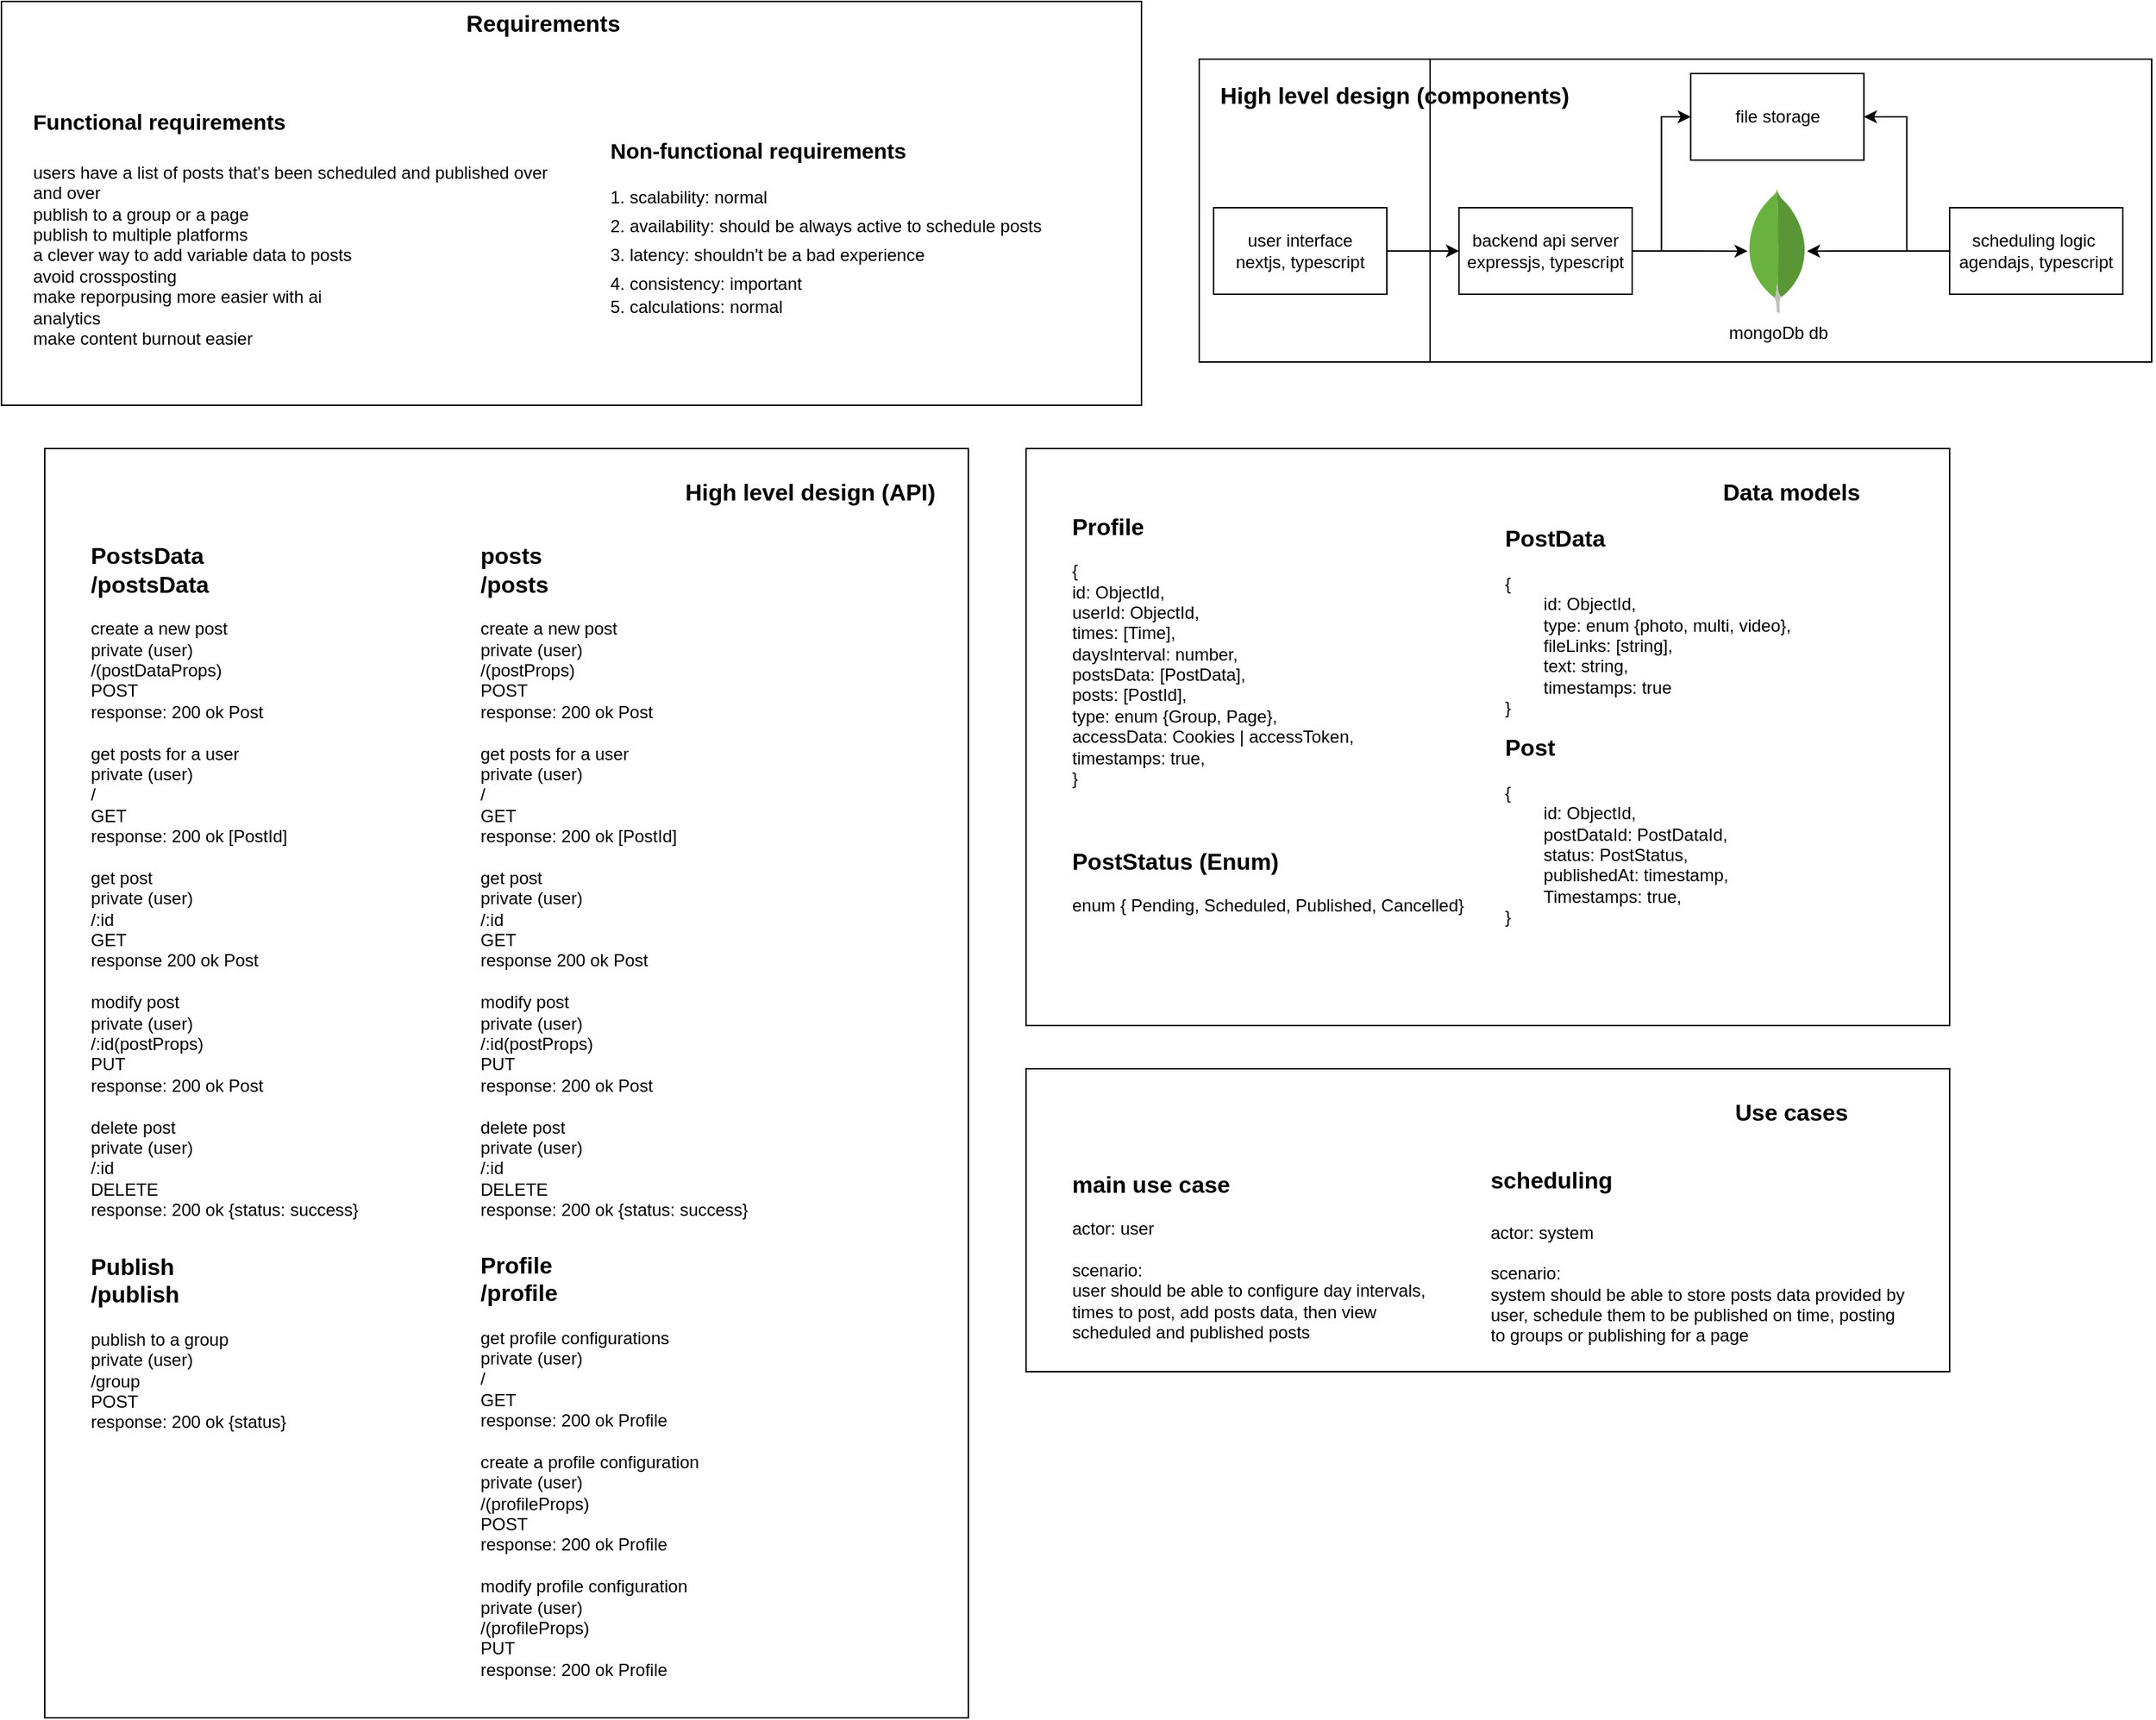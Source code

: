<mxfile version="26.0.13" pages="3">
  <diagram name="high-level" id="dyGFYiwu21GuJYuzSbeo">
    <mxGraphModel dx="1167" dy="580" grid="1" gridSize="10" guides="1" tooltips="1" connect="1" arrows="1" fold="1" page="1" pageScale="1" pageWidth="850" pageHeight="1100" math="0" shadow="0">
      <root>
        <mxCell id="0" />
        <mxCell id="1" parent="0" />
        <mxCell id="Nc96AKdkwotpxMe6lG0i-1" value="" style="group" parent="1" vertex="1" connectable="0">
          <mxGeometry x="850" y="80" width="662" height="210" as="geometry" />
        </mxCell>
        <mxCell id="Nc96AKdkwotpxMe6lG0i-2" value="" style="whiteSpace=wrap;html=1;fontSize=11;" parent="Nc96AKdkwotpxMe6lG0i-1" vertex="1">
          <mxGeometry width="660" height="210" as="geometry" />
        </mxCell>
        <mxCell id="6oFidEdbezT0QK7CSQeC-1" value="" style="whiteSpace=wrap;html=1;fontSize=10;" vertex="1" parent="Nc96AKdkwotpxMe6lG0i-1">
          <mxGeometry x="160" width="500" height="210" as="geometry" />
        </mxCell>
        <mxCell id="Nc96AKdkwotpxMe6lG0i-3" style="edgeStyle=orthogonalEdgeStyle;rounded=0;orthogonalLoop=1;jettySize=auto;html=1;exitX=1;exitY=0.5;exitDx=0;exitDy=0;entryX=0;entryY=0.5;entryDx=0;entryDy=0;" parent="Nc96AKdkwotpxMe6lG0i-1" source="Nc96AKdkwotpxMe6lG0i-4" target="Nc96AKdkwotpxMe6lG0i-6" edge="1">
          <mxGeometry relative="1" as="geometry" />
        </mxCell>
        <mxCell id="Nc96AKdkwotpxMe6lG0i-4" value="user interface&lt;div&gt;nextjs, typescript&lt;/div&gt;" style="rounded=0;whiteSpace=wrap;html=1;" parent="Nc96AKdkwotpxMe6lG0i-1" vertex="1">
          <mxGeometry x="10" y="103" width="120" height="60" as="geometry" />
        </mxCell>
        <mxCell id="Nc96AKdkwotpxMe6lG0i-5" style="edgeStyle=orthogonalEdgeStyle;rounded=0;orthogonalLoop=1;jettySize=auto;html=1;exitX=1;exitY=0.5;exitDx=0;exitDy=0;" parent="Nc96AKdkwotpxMe6lG0i-1" source="Nc96AKdkwotpxMe6lG0i-6" target="Nc96AKdkwotpxMe6lG0i-7" edge="1">
          <mxGeometry relative="1" as="geometry" />
        </mxCell>
        <mxCell id="Nc96AKdkwotpxMe6lG0i-47" style="edgeStyle=orthogonalEdgeStyle;rounded=0;orthogonalLoop=1;jettySize=auto;html=1;exitX=1;exitY=0.5;exitDx=0;exitDy=0;entryX=0;entryY=0.5;entryDx=0;entryDy=0;" parent="Nc96AKdkwotpxMe6lG0i-1" source="Nc96AKdkwotpxMe6lG0i-6" target="Nc96AKdkwotpxMe6lG0i-46" edge="1">
          <mxGeometry relative="1" as="geometry" />
        </mxCell>
        <mxCell id="Nc96AKdkwotpxMe6lG0i-6" value="backend api server&lt;div&gt;expressjs, typescript&lt;/div&gt;" style="rounded=0;whiteSpace=wrap;html=1;" parent="Nc96AKdkwotpxMe6lG0i-1" vertex="1">
          <mxGeometry x="180" y="103" width="120" height="60" as="geometry" />
        </mxCell>
        <mxCell id="Nc96AKdkwotpxMe6lG0i-7" value="mongoDb db" style="dashed=0;outlineConnect=0;html=1;align=center;labelPosition=center;verticalLabelPosition=bottom;verticalAlign=top;shape=mxgraph.weblogos.mongodb" parent="Nc96AKdkwotpxMe6lG0i-1" vertex="1">
          <mxGeometry x="380" y="90" width="41.2" height="86.2" as="geometry" />
        </mxCell>
        <mxCell id="Nc96AKdkwotpxMe6lG0i-8" value="&lt;font style=&quot;font-size: 16px;&quot;&gt;&lt;b&gt;High level design (components)&lt;/b&gt;&lt;/font&gt;" style="text;html=1;align=center;verticalAlign=middle;resizable=0;points=[];autosize=1;strokeColor=none;fillColor=none;" parent="Nc96AKdkwotpxMe6lG0i-1" vertex="1">
          <mxGeometry y="10" width="270" height="30" as="geometry" />
        </mxCell>
        <mxCell id="Nc96AKdkwotpxMe6lG0i-45" style="edgeStyle=orthogonalEdgeStyle;rounded=0;orthogonalLoop=1;jettySize=auto;html=1;" parent="Nc96AKdkwotpxMe6lG0i-1" source="Nc96AKdkwotpxMe6lG0i-44" target="Nc96AKdkwotpxMe6lG0i-7" edge="1">
          <mxGeometry relative="1" as="geometry" />
        </mxCell>
        <mxCell id="Nc96AKdkwotpxMe6lG0i-48" style="edgeStyle=orthogonalEdgeStyle;rounded=0;orthogonalLoop=1;jettySize=auto;html=1;exitX=0;exitY=0.5;exitDx=0;exitDy=0;entryX=1;entryY=0.5;entryDx=0;entryDy=0;" parent="Nc96AKdkwotpxMe6lG0i-1" source="Nc96AKdkwotpxMe6lG0i-44" target="Nc96AKdkwotpxMe6lG0i-46" edge="1">
          <mxGeometry relative="1" as="geometry" />
        </mxCell>
        <mxCell id="Nc96AKdkwotpxMe6lG0i-44" value="&lt;div data--h-bstatus=&quot;0OBSERVED&quot;&gt;scheduling logic&amp;nbsp;&lt;/div&gt;&lt;div data--h-bstatus=&quot;0OBSERVED&quot;&gt;agendajs, typescript&lt;/div&gt;" style="rounded=0;whiteSpace=wrap;html=1;" parent="Nc96AKdkwotpxMe6lG0i-1" vertex="1">
          <mxGeometry x="520" y="103" width="120" height="60" as="geometry" />
        </mxCell>
        <mxCell id="Nc96AKdkwotpxMe6lG0i-46" value="file storage" style="rounded=0;whiteSpace=wrap;html=1;" parent="Nc96AKdkwotpxMe6lG0i-1" vertex="1">
          <mxGeometry x="340.6" y="10" width="120" height="60" as="geometry" />
        </mxCell>
        <mxCell id="Nc96AKdkwotpxMe6lG0i-9" value="" style="group" parent="1" vertex="1" connectable="0">
          <mxGeometry x="50" y="350" width="640" height="878" as="geometry" />
        </mxCell>
        <mxCell id="Nc96AKdkwotpxMe6lG0i-10" value="" style="whiteSpace=wrap;html=1;fontSize=11;" parent="Nc96AKdkwotpxMe6lG0i-9" vertex="1">
          <mxGeometry width="640" height="880" as="geometry" />
        </mxCell>
        <mxCell id="Nc96AKdkwotpxMe6lG0i-11" value="&lt;div data--h-bstatus=&quot;0OBSERVED&quot;&gt;&lt;span data--h-bstatus=&quot;0OBSERVED&quot; style=&quot;font-size: 16px;&quot;&gt;&lt;b data--h-bstatus=&quot;0OBSERVED&quot;&gt;PostsData&lt;/b&gt;&lt;/span&gt;&lt;/div&gt;&lt;font data--h-bstatus=&quot;0OBSERVED&quot; style=&quot;font-size: 16px;&quot;&gt;&lt;b data--h-bstatus=&quot;0OBSERVED&quot;&gt;/postsData&lt;/b&gt;&lt;/font&gt;&lt;div data--h-bstatus=&quot;0OBSERVED&quot;&gt;&lt;br data--h-bstatus=&quot;0OBSERVED&quot;&gt;&lt;/div&gt;&lt;div data--h-bstatus=&quot;0OBSERVED&quot;&gt;create a new post&lt;/div&gt;&lt;div data--h-bstatus=&quot;0OBSERVED&quot;&gt;private (user)&lt;/div&gt;&lt;div data--h-bstatus=&quot;0OBSERVED&quot;&gt;/(postDataProps)&lt;/div&gt;&lt;div data--h-bstatus=&quot;0OBSERVED&quot;&gt;POST&lt;/div&gt;&lt;div data--h-bstatus=&quot;0OBSERVED&quot;&gt;response: 200 ok Post&lt;/div&gt;&lt;div data--h-bstatus=&quot;0OBSERVED&quot;&gt;&lt;br data--h-bstatus=&quot;0OBSERVED&quot;&gt;&lt;/div&gt;&lt;div data--h-bstatus=&quot;0OBSERVED&quot;&gt;&lt;span data--h-bstatus=&quot;0OBSERVED&quot; style=&quot;background-color: transparent; color: light-dark(rgb(0, 0, 0), rgb(255, 255, 255));&quot;&gt;get posts for a user&lt;/span&gt;&lt;/div&gt;&lt;div data--h-bstatus=&quot;0OBSERVED&quot;&gt;&lt;span data--h-bstatus=&quot;0OBSERVED&quot; style=&quot;background-color: transparent; color: light-dark(rgb(0, 0, 0), rgb(255, 255, 255));&quot;&gt;private (user)&lt;/span&gt;&lt;/div&gt;&lt;div data--h-bstatus=&quot;0OBSERVED&quot;&gt;/&lt;/div&gt;&lt;div data--h-bstatus=&quot;0OBSERVED&quot;&gt;GET&lt;/div&gt;&lt;div data--h-bstatus=&quot;0OBSERVED&quot;&gt;response: 200 ok [PostId]&lt;/div&gt;&lt;div data--h-bstatus=&quot;0OBSERVED&quot;&gt;&lt;br data--h-bstatus=&quot;0OBSERVED&quot;&gt;&lt;/div&gt;&lt;div data--h-bstatus=&quot;0OBSERVED&quot;&gt;get post&lt;/div&gt;&lt;div data--h-bstatus=&quot;0OBSERVED&quot;&gt;private (user)&lt;/div&gt;&lt;div data--h-bstatus=&quot;0OBSERVED&quot;&gt;/:id&lt;/div&gt;&lt;div data--h-bstatus=&quot;0OBSERVED&quot;&gt;GET&lt;/div&gt;&lt;div data--h-bstatus=&quot;0OBSERVED&quot;&gt;response 200 ok Post&lt;/div&gt;&lt;div data--h-bstatus=&quot;0OBSERVED&quot;&gt;&lt;br data--h-bstatus=&quot;0OBSERVED&quot;&gt;&lt;/div&gt;&lt;div data--h-bstatus=&quot;0OBSERVED&quot;&gt;modify post&lt;/div&gt;&lt;div data--h-bstatus=&quot;0OBSERVED&quot;&gt;private (user)&lt;/div&gt;&lt;div data--h-bstatus=&quot;0OBSERVED&quot;&gt;/:id(postProps)&lt;/div&gt;&lt;div data--h-bstatus=&quot;0OBSERVED&quot;&gt;PUT&lt;/div&gt;&lt;div data--h-bstatus=&quot;0OBSERVED&quot;&gt;response: 200 ok Post&lt;/div&gt;&lt;div data--h-bstatus=&quot;0OBSERVED&quot;&gt;&lt;br data--h-bstatus=&quot;0OBSERVED&quot;&gt;&lt;/div&gt;&lt;div data--h-bstatus=&quot;0OBSERVED&quot;&gt;delete post&lt;/div&gt;&lt;div data--h-bstatus=&quot;0OBSERVED&quot;&gt;private (user)&lt;/div&gt;&lt;div data--h-bstatus=&quot;0OBSERVED&quot;&gt;/:id&lt;/div&gt;&lt;div data--h-bstatus=&quot;0OBSERVED&quot;&gt;DELETE&lt;/div&gt;&lt;div data--h-bstatus=&quot;0OBSERVED&quot;&gt;response: 200 ok {status: success}&lt;/div&gt;" style="text;html=1;align=left;verticalAlign=middle;resizable=0;points=[];autosize=1;strokeColor=none;fillColor=none;" parent="Nc96AKdkwotpxMe6lG0i-9" vertex="1">
          <mxGeometry x="30" y="60" width="210" height="480" as="geometry" />
        </mxCell>
        <mxCell id="Nc96AKdkwotpxMe6lG0i-13" value="&lt;font style=&quot;font-size: 16px;&quot;&gt;&lt;b&gt;High level design (API)&lt;/b&gt;&lt;/font&gt;" style="text;html=1;align=center;verticalAlign=middle;resizable=0;points=[];autosize=1;strokeColor=none;fillColor=none;" parent="Nc96AKdkwotpxMe6lG0i-9" vertex="1">
          <mxGeometry x="430" y="15" width="200" height="30" as="geometry" />
        </mxCell>
        <mxCell id="Nc96AKdkwotpxMe6lG0i-49" value="&lt;div data--h-bstatus=&quot;0OBSERVED&quot;&gt;&lt;span data--h-bstatus=&quot;0OBSERVED&quot; style=&quot;font-size: 16px;&quot;&gt;&lt;b data--h-bstatus=&quot;0OBSERVED&quot;&gt;Profile&lt;/b&gt;&lt;/span&gt;&lt;/div&gt;&lt;div data--h-bstatus=&quot;0OBSERVED&quot;&gt;&lt;b style=&quot;font-size: 16px; background-color: transparent; color: light-dark(rgb(0, 0, 0), rgb(255, 255, 255));&quot; data--h-bstatus=&quot;0OBSERVED&quot;&gt;/profile&lt;/b&gt;&lt;/div&gt;&lt;div data--h-bstatus=&quot;0OBSERVED&quot;&gt;&lt;br data--h-bstatus=&quot;0OBSERVED&quot;&gt;&lt;/div&gt;&lt;div data--h-bstatus=&quot;0OBSERVED&quot;&gt;get profile configurations&lt;/div&gt;&lt;div data--h-bstatus=&quot;0OBSERVED&quot;&gt;&lt;span data--h-bstatus=&quot;0OBSERVED&quot; style=&quot;background-color: transparent; color: light-dark(rgb(0, 0, 0), rgb(255, 255, 255));&quot;&gt;private (user)&lt;/span&gt;&lt;/div&gt;&lt;div data--h-bstatus=&quot;0OBSERVED&quot;&gt;/&lt;/div&gt;&lt;div data--h-bstatus=&quot;0OBSERVED&quot;&gt;GET&lt;/div&gt;&lt;div data--h-bstatus=&quot;0OBSERVED&quot;&gt;response: 200 ok Profile&lt;/div&gt;&lt;div data--h-bstatus=&quot;0OBSERVED&quot;&gt;&lt;br data--h-bstatus=&quot;0OBSERVED&quot;&gt;&lt;/div&gt;&lt;div data--h-bstatus=&quot;0OBSERVED&quot;&gt;create a profile configuration&lt;/div&gt;&lt;div data--h-bstatus=&quot;0OBSERVED&quot;&gt;private (user)&lt;/div&gt;&lt;div data--h-bstatus=&quot;0OBSERVED&quot;&gt;/(profileProps)&lt;/div&gt;&lt;div data--h-bstatus=&quot;0OBSERVED&quot;&gt;POST&lt;/div&gt;&lt;div data--h-bstatus=&quot;0OBSERVED&quot;&gt;response: 200 ok Profile&lt;/div&gt;&lt;div data--h-bstatus=&quot;0OBSERVED&quot;&gt;&lt;br&gt;&lt;/div&gt;&lt;div data--h-bstatus=&quot;0OBSERVED&quot;&gt;&lt;div data--h-bstatus=&quot;0OBSERVED&quot;&gt;modify profile configuration&lt;/div&gt;&lt;div data--h-bstatus=&quot;0OBSERVED&quot;&gt;private (user)&lt;/div&gt;&lt;div data--h-bstatus=&quot;0OBSERVED&quot;&gt;/(profileProps)&lt;/div&gt;&lt;div data--h-bstatus=&quot;0OBSERVED&quot;&gt;PUT&lt;/div&gt;&lt;div data--h-bstatus=&quot;0OBSERVED&quot;&gt;response: 200 ok Profile&lt;/div&gt;&lt;/div&gt;" style="text;html=1;align=left;verticalAlign=middle;resizable=0;points=[];autosize=1;strokeColor=none;fillColor=none;" parent="Nc96AKdkwotpxMe6lG0i-9" vertex="1">
          <mxGeometry x="300" y="550" width="170" height="310" as="geometry" />
        </mxCell>
        <mxCell id="Nc96AKdkwotpxMe6lG0i-50" value="&lt;div data--h-bstatus=&quot;0OBSERVED&quot;&gt;&lt;b style=&quot;font-size: 16px; background-color: transparent; color: light-dark(rgb(0, 0, 0), rgb(255, 255, 255));&quot; data--h-bstatus=&quot;0OBSERVED&quot;&gt;Publish&lt;/b&gt;&lt;/div&gt;&lt;div data--h-bstatus=&quot;0OBSERVED&quot;&gt;&lt;b style=&quot;font-size: 16px; background-color: transparent; color: light-dark(rgb(0, 0, 0), rgb(255, 255, 255));&quot; data--h-bstatus=&quot;0OBSERVED&quot;&gt;/publish&lt;/b&gt;&lt;/div&gt;&lt;div data--h-bstatus=&quot;0OBSERVED&quot;&gt;&lt;br data--h-bstatus=&quot;0OBSERVED&quot;&gt;&lt;/div&gt;&lt;div data--h-bstatus=&quot;0OBSERVED&quot;&gt;&lt;span data--h-bstatus=&quot;0OBSERVED&quot; style=&quot;background-color: transparent; color: light-dark(rgb(0, 0, 0), rgb(255, 255, 255));&quot;&gt;publish to a group&lt;/span&gt;&lt;/div&gt;&lt;div data--h-bstatus=&quot;0OBSERVED&quot;&gt;&lt;span data--h-bstatus=&quot;0OBSERVED&quot; style=&quot;background-color: transparent; color: light-dark(rgb(0, 0, 0), rgb(255, 255, 255));&quot;&gt;private (user)&lt;/span&gt;&lt;/div&gt;&lt;div data--h-bstatus=&quot;0OBSERVED&quot;&gt;/group&lt;/div&gt;&lt;div data--h-bstatus=&quot;0OBSERVED&quot;&gt;POST&lt;/div&gt;&lt;div data--h-bstatus=&quot;0OBSERVED&quot;&gt;response: 200 ok {status}&lt;/div&gt;" style="text;html=1;align=left;verticalAlign=middle;resizable=0;points=[];autosize=1;strokeColor=none;fillColor=none;" parent="Nc96AKdkwotpxMe6lG0i-9" vertex="1">
          <mxGeometry x="30" y="550" width="160" height="140" as="geometry" />
        </mxCell>
        <mxCell id="Nc96AKdkwotpxMe6lG0i-53" value="&lt;div data--h-bstatus=&quot;0OBSERVED&quot;&gt;&lt;span data--h-bstatus=&quot;0OBSERVED&quot; style=&quot;font-size: 16px;&quot;&gt;&lt;b data--h-bstatus=&quot;0OBSERVED&quot;&gt;posts&lt;/b&gt;&lt;/span&gt;&lt;/div&gt;&lt;font data--h-bstatus=&quot;0OBSERVED&quot; style=&quot;font-size: 16px;&quot;&gt;&lt;b data--h-bstatus=&quot;0OBSERVED&quot;&gt;/posts&lt;/b&gt;&lt;/font&gt;&lt;div data--h-bstatus=&quot;0OBSERVED&quot;&gt;&lt;br data--h-bstatus=&quot;0OBSERVED&quot;&gt;&lt;/div&gt;&lt;div data--h-bstatus=&quot;0OBSERVED&quot;&gt;create a new post&lt;/div&gt;&lt;div data--h-bstatus=&quot;0OBSERVED&quot;&gt;private (user)&lt;/div&gt;&lt;div data--h-bstatus=&quot;0OBSERVED&quot;&gt;/(postProps)&lt;/div&gt;&lt;div data--h-bstatus=&quot;0OBSERVED&quot;&gt;POST&lt;/div&gt;&lt;div data--h-bstatus=&quot;0OBSERVED&quot;&gt;response: 200 ok Post&lt;/div&gt;&lt;div data--h-bstatus=&quot;0OBSERVED&quot;&gt;&lt;br data--h-bstatus=&quot;0OBSERVED&quot;&gt;&lt;/div&gt;&lt;div data--h-bstatus=&quot;0OBSERVED&quot;&gt;&lt;span data--h-bstatus=&quot;0OBSERVED&quot; style=&quot;background-color: transparent; color: light-dark(rgb(0, 0, 0), rgb(255, 255, 255));&quot;&gt;get posts for a user&lt;/span&gt;&lt;/div&gt;&lt;div data--h-bstatus=&quot;0OBSERVED&quot;&gt;&lt;span data--h-bstatus=&quot;0OBSERVED&quot; style=&quot;background-color: transparent; color: light-dark(rgb(0, 0, 0), rgb(255, 255, 255));&quot;&gt;private (user)&lt;/span&gt;&lt;/div&gt;&lt;div data--h-bstatus=&quot;0OBSERVED&quot;&gt;/&lt;/div&gt;&lt;div data--h-bstatus=&quot;0OBSERVED&quot;&gt;GET&lt;/div&gt;&lt;div data--h-bstatus=&quot;0OBSERVED&quot;&gt;response: 200 ok [PostId]&lt;/div&gt;&lt;div data--h-bstatus=&quot;0OBSERVED&quot;&gt;&lt;br data--h-bstatus=&quot;0OBSERVED&quot;&gt;&lt;/div&gt;&lt;div data--h-bstatus=&quot;0OBSERVED&quot;&gt;get post&lt;/div&gt;&lt;div data--h-bstatus=&quot;0OBSERVED&quot;&gt;private (user)&lt;/div&gt;&lt;div data--h-bstatus=&quot;0OBSERVED&quot;&gt;/:id&lt;/div&gt;&lt;div data--h-bstatus=&quot;0OBSERVED&quot;&gt;GET&lt;/div&gt;&lt;div data--h-bstatus=&quot;0OBSERVED&quot;&gt;response 200 ok Post&lt;/div&gt;&lt;div data--h-bstatus=&quot;0OBSERVED&quot;&gt;&lt;br data--h-bstatus=&quot;0OBSERVED&quot;&gt;&lt;/div&gt;&lt;div data--h-bstatus=&quot;0OBSERVED&quot;&gt;modify post&lt;/div&gt;&lt;div data--h-bstatus=&quot;0OBSERVED&quot;&gt;private (user)&lt;/div&gt;&lt;div data--h-bstatus=&quot;0OBSERVED&quot;&gt;/:id(postProps)&lt;/div&gt;&lt;div data--h-bstatus=&quot;0OBSERVED&quot;&gt;PUT&lt;/div&gt;&lt;div data--h-bstatus=&quot;0OBSERVED&quot;&gt;response: 200 ok Post&lt;/div&gt;&lt;div data--h-bstatus=&quot;0OBSERVED&quot;&gt;&lt;br data--h-bstatus=&quot;0OBSERVED&quot;&gt;&lt;/div&gt;&lt;div data--h-bstatus=&quot;0OBSERVED&quot;&gt;delete post&lt;/div&gt;&lt;div data--h-bstatus=&quot;0OBSERVED&quot;&gt;private (user)&lt;/div&gt;&lt;div data--h-bstatus=&quot;0OBSERVED&quot;&gt;/:id&lt;/div&gt;&lt;div data--h-bstatus=&quot;0OBSERVED&quot;&gt;DELETE&lt;/div&gt;&lt;div data--h-bstatus=&quot;0OBSERVED&quot;&gt;response: 200 ok {status: success}&lt;/div&gt;" style="text;html=1;align=left;verticalAlign=middle;resizable=0;points=[];autosize=1;strokeColor=none;fillColor=none;" parent="Nc96AKdkwotpxMe6lG0i-9" vertex="1">
          <mxGeometry x="300" y="60" width="210" height="480" as="geometry" />
        </mxCell>
        <mxCell id="Nc96AKdkwotpxMe6lG0i-18" value="" style="group" parent="1" vertex="1" connectable="0">
          <mxGeometry x="20" y="40" width="790" height="290" as="geometry" />
        </mxCell>
        <mxCell id="Nc96AKdkwotpxMe6lG0i-19" value="" style="whiteSpace=wrap;html=1;fontSize=11;" parent="Nc96AKdkwotpxMe6lG0i-18" vertex="1">
          <mxGeometry width="790" height="280" as="geometry" />
        </mxCell>
        <mxCell id="Nc96AKdkwotpxMe6lG0i-20" value="&lt;h1 data--h-bstatus=&quot;0OBSERVED&quot; style=&quot;margin-top: 0px;&quot;&gt;&lt;span data--h-bstatus=&quot;0OBSERVED&quot; style=&quot;background-color: transparent; color: light-dark(rgb(0, 0, 0), rgb(255, 255, 255));&quot;&gt;&lt;font data--h-bstatus=&quot;0OBSERVED&quot; style=&quot;font-size: 15px;&quot;&gt;Functional requirements&lt;/font&gt;&lt;/span&gt;&lt;/h1&gt;&lt;div data--h-bstatus=&quot;0OBSERVED&quot;&gt;&lt;span data--h-bstatus=&quot;0OBSERVED&quot; style=&quot;font-size: 12px; font-weight: 400; background-color: transparent; color: light-dark(rgb(0, 0, 0), rgb(255, 255, 255)); line-height: 100%;&quot;&gt;users have a list of posts that&#39;s been scheduled and published over and over&lt;/span&gt;&lt;/div&gt;&lt;div data--h-bstatus=&quot;0OBSERVED&quot;&gt;&lt;span data--h-bstatus=&quot;0OBSERVED&quot; style=&quot;font-size: 12px; font-weight: 400; background-color: transparent; color: light-dark(rgb(0, 0, 0), rgb(255, 255, 255)); line-height: 100%;&quot;&gt;publish to a group or a page&lt;/span&gt;&lt;/div&gt;&lt;div data--h-bstatus=&quot;0OBSERVED&quot;&gt;&lt;span data--h-bstatus=&quot;0OBSERVED&quot; style=&quot;background-color: transparent; color: light-dark(rgb(0, 0, 0), rgb(255, 255, 255));&quot;&gt;publish to multiple platforms&lt;/span&gt;&lt;/div&gt;&lt;div data--h-bstatus=&quot;0OBSERVED&quot;&gt;a clever way to add variable data to posts&lt;/div&gt;&lt;div data--h-bstatus=&quot;0OBSERVED&quot;&gt;avoid crossposting&lt;/div&gt;&lt;div data--h-bstatus=&quot;0OBSERVED&quot;&gt;make reporpusing more easier with ai&lt;/div&gt;&lt;div data--h-bstatus=&quot;0OBSERVED&quot;&gt;analytics&lt;/div&gt;&lt;div data--h-bstatus=&quot;0OBSERVED&quot;&gt;make content burnout easier&lt;/div&gt;" style="text;html=1;whiteSpace=wrap;overflow=hidden;rounded=0;" parent="Nc96AKdkwotpxMe6lG0i-18" vertex="1">
          <mxGeometry x="20" y="60" width="370" height="190" as="geometry" />
        </mxCell>
        <mxCell id="Nc96AKdkwotpxMe6lG0i-21" value="&lt;h1 data--h-bstatus=&quot;0OBSERVED&quot; style=&quot;margin-top: 0px;&quot;&gt;&lt;span data--h-bstatus=&quot;0OBSERVED&quot; style=&quot;background-color: transparent; color: light-dark(rgb(0, 0, 0), rgb(255, 255, 255));&quot;&gt;&lt;font data--h-bstatus=&quot;0OBSERVED&quot; style=&quot;font-size: 15px;&quot;&gt;Non-functional requirements&lt;/font&gt;&lt;/span&gt;&lt;/h1&gt;&lt;h1 data--h-bstatus=&quot;0OBSERVED&quot; style=&quot;margin-top: 0px; line-height: 0%;&quot;&gt;&lt;span data--h-bstatus=&quot;0OBSERVED&quot; style=&quot;font-size: 12px; font-weight: 400;&quot;&gt;1. scalability: normal&lt;/span&gt;&lt;/h1&gt;&lt;h1 data--h-bstatus=&quot;0OBSERVED&quot; style=&quot;margin-top: 0px; line-height: 0%;&quot;&gt;&lt;span data--h-bstatus=&quot;0OBSERVED&quot; style=&quot;background-color: transparent; color: light-dark(rgb(0, 0, 0), rgb(255, 255, 255)); font-size: 12px; font-weight: 400;&quot;&gt;2. availability: should be always active to schedule posts&lt;/span&gt;&lt;/h1&gt;&lt;h1 data--h-bstatus=&quot;0OBSERVED&quot; style=&quot;margin-top: 0px; line-height: 0%;&quot;&gt;&lt;span data--h-bstatus=&quot;0OBSERVED&quot; style=&quot;background-color: transparent; color: light-dark(rgb(0, 0, 0), rgb(255, 255, 255)); font-size: 12px; font-weight: 400;&quot;&gt;3. latency: shouldn&#39;t be a bad experience&lt;/span&gt;&lt;/h1&gt;&lt;h1 data--h-bstatus=&quot;0OBSERVED&quot; style=&quot;margin-top: 0px; line-height: 0%;&quot;&gt;&lt;span data--h-bstatus=&quot;0OBSERVED&quot; style=&quot;background-color: transparent; color: light-dark(rgb(0, 0, 0), rgb(255, 255, 255)); font-size: 12px; font-weight: normal;&quot;&gt;4. consistency: important&lt;/span&gt;&lt;/h1&gt;&lt;div data--h-bstatus=&quot;0OBSERVED&quot; style=&quot;line-height: 0%;&quot;&gt;&lt;span data--h-bstatus=&quot;0OBSERVED&quot; style=&quot;background-color: transparent; color: light-dark(rgb(0, 0, 0), rgb(255, 255, 255));&quot;&gt;5. calculations: normal&lt;/span&gt;&lt;/div&gt;" style="text;html=1;whiteSpace=wrap;overflow=hidden;rounded=0;" parent="Nc96AKdkwotpxMe6lG0i-18" vertex="1">
          <mxGeometry x="420" y="80" width="350" height="150" as="geometry" />
        </mxCell>
        <mxCell id="Nc96AKdkwotpxMe6lG0i-22" value="&lt;font style=&quot;font-size: 16px;&quot;&gt;&lt;b&gt;Requirements&lt;/b&gt;&lt;/font&gt;" style="text;html=1;align=center;verticalAlign=middle;resizable=0;points=[];autosize=1;strokeColor=none;fillColor=none;" parent="Nc96AKdkwotpxMe6lG0i-18" vertex="1">
          <mxGeometry x="310" width="130" height="30" as="geometry" />
        </mxCell>
        <mxCell id="Nc96AKdkwotpxMe6lG0i-36" value="" style="group" parent="1" vertex="1" connectable="0">
          <mxGeometry x="730" y="780" width="640" height="214" as="geometry" />
        </mxCell>
        <mxCell id="Nc96AKdkwotpxMe6lG0i-37" value="" style="whiteSpace=wrap;html=1;fontSize=11;" parent="Nc96AKdkwotpxMe6lG0i-36" vertex="1">
          <mxGeometry width="640" height="210" as="geometry" />
        </mxCell>
        <mxCell id="Nc96AKdkwotpxMe6lG0i-38" value="&lt;div data--h-bstatus=&quot;0OBSERVED&quot;&gt;&lt;b data--h-bstatus=&quot;0OBSERVED&quot; style=&quot;font-size: 16px; background-color: transparent; color: light-dark(rgb(0, 0, 0), rgb(255, 255, 255));&quot;&gt;main use case&lt;/b&gt;&lt;/div&gt;&lt;div data--h-bstatus=&quot;0OBSERVED&quot;&gt;&lt;br data--h-bstatus=&quot;0OBSERVED&quot;&gt;&lt;/div&gt;&lt;div data--h-bstatus=&quot;0OBSERVED&quot;&gt;actor: user&lt;/div&gt;&lt;div data--h-bstatus=&quot;0OBSERVED&quot;&gt;&lt;br data--h-bstatus=&quot;0OBSERVED&quot;&gt;&lt;/div&gt;&lt;div data--h-bstatus=&quot;0OBSERVED&quot;&gt;scenario:&lt;/div&gt;&lt;div data--h-bstatus=&quot;0OBSERVED&quot;&gt;user should be able to configure day intervals,&lt;/div&gt;&lt;div data--h-bstatus=&quot;0OBSERVED&quot;&gt;times&amp;nbsp;&lt;span data--h-bstatus=&quot;0OBSERVED&quot; style=&quot;background-color: transparent; color: light-dark(rgb(0, 0, 0), rgb(255, 255, 255));&quot;&gt;to post, add posts data, then view&amp;nbsp;&lt;/span&gt;&lt;/div&gt;&lt;div data--h-bstatus=&quot;0OBSERVED&quot;&gt;&lt;span data--h-bstatus=&quot;0OBSERVED&quot; style=&quot;background-color: transparent; color: light-dark(rgb(0, 0, 0), rgb(255, 255, 255));&quot;&gt;scheduled and&amp;nbsp;&lt;/span&gt;&lt;span data--h-bstatus=&quot;0OBSERVED&quot; style=&quot;background-color: transparent; color: light-dark(rgb(0, 0, 0), rgb(255, 255, 255));&quot;&gt;published posts&lt;/span&gt;&lt;/div&gt;" style="text;html=1;align=left;verticalAlign=middle;resizable=0;points=[];autosize=1;strokeColor=none;fillColor=none;" parent="Nc96AKdkwotpxMe6lG0i-36" vertex="1">
          <mxGeometry x="30" y="65" width="270" height="130" as="geometry" />
        </mxCell>
        <mxCell id="Nc96AKdkwotpxMe6lG0i-39" value="&lt;font style=&quot;font-size: 16px;&quot;&gt;&lt;b&gt;Use cases&lt;/b&gt;&lt;/font&gt;" style="text;html=1;align=center;verticalAlign=middle;resizable=0;points=[];autosize=1;strokeColor=none;fillColor=none;" parent="Nc96AKdkwotpxMe6lG0i-36" vertex="1">
          <mxGeometry x="480" y="15" width="100" height="30" as="geometry" />
        </mxCell>
        <mxCell id="H-i4VCKOyVgDC0gI0cPH-2" value="&lt;div data--h-bstatus=&quot;0OBSERVED&quot;&gt;&lt;span data--h-bstatus=&quot;0OBSERVED&quot; style=&quot;font-size: 16px;&quot;&gt;&lt;b data--h-bstatus=&quot;0OBSERVED&quot;&gt;scheduling&lt;/b&gt;&lt;/span&gt;&lt;/div&gt;&lt;div data--h-bstatus=&quot;0OBSERVED&quot;&gt;&lt;span data--h-bstatus=&quot;0OBSERVED&quot; style=&quot;font-size: 16px;&quot;&gt;&lt;b data--h-bstatus=&quot;0OBSERVED&quot;&gt;&lt;br data--h-bstatus=&quot;0OBSERVED&quot;&gt;&lt;/b&gt;&lt;/span&gt;&lt;/div&gt;&lt;div data--h-bstatus=&quot;0OBSERVED&quot;&gt;actor: system&lt;/div&gt;&lt;div data--h-bstatus=&quot;0OBSERVED&quot;&gt;&lt;br data--h-bstatus=&quot;0OBSERVED&quot;&gt;&lt;/div&gt;&lt;div data--h-bstatus=&quot;0OBSERVED&quot;&gt;scenario:&lt;/div&gt;&lt;div data--h-bstatus=&quot;0OBSERVED&quot;&gt;system should be able to store posts data provided by&lt;/div&gt;&lt;div data--h-bstatus=&quot;0OBSERVED&quot;&gt;user, schedule them to be published on time, posting&lt;/div&gt;&lt;div data--h-bstatus=&quot;0OBSERVED&quot;&gt;to groups or publishing for a page&lt;/div&gt;" style="text;html=1;align=left;verticalAlign=middle;resizable=0;points=[];autosize=1;strokeColor=none;fillColor=none;" parent="Nc96AKdkwotpxMe6lG0i-36" vertex="1">
          <mxGeometry x="320" y="60" width="310" height="140" as="geometry" />
        </mxCell>
        <mxCell id="H-i4VCKOyVgDC0gI0cPH-1" value="" style="group" parent="1" vertex="1" connectable="0">
          <mxGeometry x="730" y="350" width="640" height="400" as="geometry" />
        </mxCell>
        <mxCell id="Nc96AKdkwotpxMe6lG0i-23" value="" style="whiteSpace=wrap;html=1;fontSize=11;" parent="H-i4VCKOyVgDC0gI0cPH-1" vertex="1">
          <mxGeometry width="640" height="400" as="geometry" />
        </mxCell>
        <mxCell id="Nc96AKdkwotpxMe6lG0i-24" value="&lt;div data--h-bstatus=&quot;0OBSERVED&quot;&gt;&lt;b data--h-bstatus=&quot;0OBSERVED&quot; style=&quot;font-size: 16px; background-color: transparent; color: light-dark(rgb(0, 0, 0), rgb(255, 255, 255));&quot;&gt;Profile&lt;/b&gt;&lt;/div&gt;&lt;div data--h-bstatus=&quot;0OBSERVED&quot;&gt;&lt;br data--h-bstatus=&quot;0OBSERVED&quot;&gt;&lt;/div&gt;&lt;div data--h-bstatus=&quot;0OBSERVED&quot;&gt;{&lt;/div&gt;&lt;div data--h-bstatus=&quot;0OBSERVED&quot;&gt;id: ObjectId,&lt;/div&gt;&lt;div data--h-bstatus=&quot;0OBSERVED&quot;&gt;userId: ObjectId,&lt;/div&gt;&lt;div data--h-bstatus=&quot;0OBSERVED&quot;&gt;times: [Time],&lt;/div&gt;&lt;div data--h-bstatus=&quot;0OBSERVED&quot;&gt;daysInterval: number,&lt;/div&gt;&lt;div data--h-bstatus=&quot;0OBSERVED&quot;&gt;postsData: [PostData],&lt;/div&gt;&lt;div data--h-bstatus=&quot;0OBSERVED&quot;&gt;posts: [PostId],&lt;/div&gt;&lt;div data--h-bstatus=&quot;0OBSERVED&quot;&gt;type: enum {Group, Page},&lt;/div&gt;&lt;div data--h-bstatus=&quot;0OBSERVED&quot;&gt;accessData: Cookies | accessToken,&lt;/div&gt;&lt;div data--h-bstatus=&quot;0OBSERVED&quot;&gt;timestamps: true,&lt;/div&gt;&lt;div data--h-bstatus=&quot;0OBSERVED&quot;&gt;&lt;span data--h-bstatus=&quot;0OBSERVED&quot; style=&quot;background-color: transparent; color: light-dark(rgb(0, 0, 0), rgb(255, 255, 255));&quot;&gt;}&lt;/span&gt;&lt;/div&gt;" style="text;html=1;align=left;verticalAlign=middle;resizable=0;points=[];autosize=1;strokeColor=none;fillColor=none;" parent="H-i4VCKOyVgDC0gI0cPH-1" vertex="1">
          <mxGeometry x="30" y="35" width="220" height="210" as="geometry" />
        </mxCell>
        <mxCell id="Nc96AKdkwotpxMe6lG0i-25" value="&lt;div data--h-bstatus=&quot;0OBSERVED&quot;&gt;&lt;b data--h-bstatus=&quot;0OBSERVED&quot; style=&quot;font-size: 16px; background-color: transparent; color: light-dark(rgb(0, 0, 0), rgb(255, 255, 255));&quot;&gt;PostData&lt;/b&gt;&lt;/div&gt;&lt;div data--h-bstatus=&quot;0OBSERVED&quot;&gt;&lt;br data--h-bstatus=&quot;0OBSERVED&quot;&gt;&lt;/div&gt;&lt;div data--h-bstatus=&quot;0OBSERVED&quot;&gt;{&lt;/div&gt;&lt;div data--h-bstatus=&quot;0OBSERVED&quot;&gt;&lt;span data--h-bstatus=&quot;0OBSERVED&quot; style=&quot;white-space: pre;&quot;&gt;&#x9;&lt;/span&gt;id: ObjectId,&lt;/div&gt;&lt;div data--h-bstatus=&quot;0OBSERVED&quot;&gt;&lt;span data--h-bstatus=&quot;0OBSERVED&quot; style=&quot;white-space: pre;&quot;&gt;&lt;span data--h-bstatus=&quot;0OBSERVED&quot; style=&quot;white-space: pre;&quot;&gt;&#x9;&lt;/span&gt;type: enum {photo, multi, video},&lt;/span&gt;&lt;/div&gt;&lt;div data--h-bstatus=&quot;0OBSERVED&quot;&gt;&lt;span data--h-bstatus=&quot;0OBSERVED&quot; style=&quot;white-space: pre;&quot;&gt;&lt;span data--h-bstatus=&quot;0OBSERVED&quot; style=&quot;white-space: pre;&quot;&gt;&#x9;&lt;/span&gt;fileLinks: [string],&lt;/span&gt;&lt;/div&gt;&lt;div data--h-bstatus=&quot;0OBSERVED&quot;&gt;&lt;span data--h-bstatus=&quot;0OBSERVED&quot; style=&quot;white-space: pre;&quot;&gt;&lt;span data--h-bstatus=&quot;0OBSERVED&quot; style=&quot;white-space: pre;&quot;&gt;&#x9;&lt;/span&gt;text: string,&lt;/span&gt;&lt;/div&gt;&lt;div data--h-bstatus=&quot;0OBSERVED&quot;&gt;&lt;span style=&quot;background-color: transparent; color: light-dark(rgb(0, 0, 0), rgb(255, 255, 255)); white-space-collapse: preserve;&quot; data--h-bstatus=&quot;0OBSERVED&quot;&gt;&lt;span data--h-bstatus=&quot;0OBSERVED&quot; style=&quot;white-space: pre;&quot;&gt;&#x9;&lt;/span&gt;timestamps: true&lt;/span&gt;&lt;/div&gt;&lt;div data--h-bstatus=&quot;0OBSERVED&quot;&gt;}&lt;/div&gt;" style="text;html=1;align=left;verticalAlign=middle;resizable=0;points=[];autosize=1;strokeColor=none;fillColor=none;" parent="H-i4VCKOyVgDC0gI0cPH-1" vertex="1">
          <mxGeometry x="330" y="45" width="220" height="150" as="geometry" />
        </mxCell>
        <mxCell id="Nc96AKdkwotpxMe6lG0i-27" value="&lt;font style=&quot;font-size: 16px;&quot;&gt;&lt;b&gt;Data models&lt;/b&gt;&lt;/font&gt;" style="text;html=1;align=center;verticalAlign=middle;resizable=0;points=[];autosize=1;strokeColor=none;fillColor=none;" parent="H-i4VCKOyVgDC0gI0cPH-1" vertex="1">
          <mxGeometry x="470" y="15" width="120" height="30" as="geometry" />
        </mxCell>
        <mxCell id="Nc96AKdkwotpxMe6lG0i-51" value="&lt;div data--h-bstatus=&quot;0OBSERVED&quot;&gt;&lt;span data--h-bstatus=&quot;0OBSERVED&quot; style=&quot;font-size: 16px;&quot;&gt;&lt;b data--h-bstatus=&quot;0OBSERVED&quot;&gt;Post&lt;/b&gt;&lt;/span&gt;&lt;/div&gt;&lt;div data--h-bstatus=&quot;0OBSERVED&quot;&gt;&lt;br data--h-bstatus=&quot;0OBSERVED&quot;&gt;&lt;/div&gt;&lt;div data--h-bstatus=&quot;0OBSERVED&quot;&gt;{&lt;/div&gt;&lt;div data--h-bstatus=&quot;0OBSERVED&quot;&gt;&lt;span data--h-bstatus=&quot;0OBSERVED&quot; style=&quot;white-space: pre;&quot;&gt;&#x9;&lt;/span&gt;id: ObjectId,&lt;/div&gt;&lt;div data--h-bstatus=&quot;0OBSERVED&quot;&gt;&lt;span data--h-bstatus=&quot;0OBSERVED&quot; style=&quot;white-space: pre;&quot;&gt;&#x9;&lt;/span&gt;postDataId: PostDataId,&lt;br data--h-bstatus=&quot;0OBSERVED&quot;&gt;&lt;/div&gt;&lt;div data--h-bstatus=&quot;0OBSERVED&quot;&gt;&lt;span data--h-bstatus=&quot;0OBSERVED&quot; style=&quot;white-space: pre;&quot;&gt;&#x9;&lt;/span&gt;status: PostStatus,&lt;/div&gt;&lt;div data--h-bstatus=&quot;0OBSERVED&quot;&gt;&lt;span data--h-bstatus=&quot;0OBSERVED&quot; style=&quot;white-space: pre;&quot;&gt;&#x9;&lt;/span&gt;publishedAt: timestamp,&lt;br data--h-bstatus=&quot;0OBSERVED&quot;&gt;&lt;/div&gt;&lt;div data--h-bstatus=&quot;0OBSERVED&quot;&gt;&lt;span style=&quot;background-color: transparent; color: light-dark(rgb(0, 0, 0), rgb(255, 255, 255)); white-space-collapse: preserve;&quot; data--h-bstatus=&quot;0OBSERVED&quot;&gt;&lt;span data--h-bstatus=&quot;0OBSERVED&quot; style=&quot;white-space: pre;&quot;&gt;&#x9;&lt;/span&gt;Timestamps: true,&lt;/span&gt;&lt;span style=&quot;background-color: transparent; color: light-dark(rgb(0, 0, 0), rgb(255, 255, 255)); white-space-collapse: preserve;&quot; data--h-bstatus=&quot;0OBSERVED&quot;&gt;&#x9;&lt;/span&gt;&lt;span style=&quot;background-color: transparent; color: light-dark(rgb(0, 0, 0), rgb(255, 255, 255)); white-space-collapse: preserve;&quot; data--h-bstatus=&quot;0OBSERVED&quot;&gt;&#x9;&lt;/span&gt;&lt;/div&gt;&lt;div data--h-bstatus=&quot;0OBSERVED&quot;&gt;}&lt;/div&gt;" style="text;html=1;align=left;verticalAlign=middle;resizable=0;points=[];autosize=1;strokeColor=none;fillColor=none;" parent="H-i4VCKOyVgDC0gI0cPH-1" vertex="1">
          <mxGeometry x="330" y="190" width="180" height="150" as="geometry" />
        </mxCell>
        <mxCell id="Nc96AKdkwotpxMe6lG0i-52" value="&lt;div data--h-bstatus=&quot;0OBSERVED&quot;&gt;&lt;span data--h-bstatus=&quot;0OBSERVED&quot; style=&quot;font-size: 16px;&quot;&gt;&lt;b data--h-bstatus=&quot;0OBSERVED&quot;&gt;PostStatus (Enum)&lt;/b&gt;&lt;/span&gt;&lt;/div&gt;&lt;div data--h-bstatus=&quot;0OBSERVED&quot;&gt;&lt;span data--h-bstatus=&quot;0OBSERVED&quot; style=&quot;background-color: transparent; color: light-dark(rgb(0, 0, 0), rgb(255, 255, 255));&quot;&gt;&lt;br data--h-bstatus=&quot;0OBSERVED&quot;&gt;&lt;/span&gt;&lt;/div&gt;&lt;div data--h-bstatus=&quot;0OBSERVED&quot;&gt;&lt;span data--h-bstatus=&quot;0OBSERVED&quot; style=&quot;background-color: transparent; color: light-dark(rgb(0, 0, 0), rgb(255, 255, 255));&quot;&gt;enum { Pending, Scheduled, Published,&amp;nbsp;&lt;/span&gt;&lt;span style=&quot;background-color: transparent; color: light-dark(rgb(0, 0, 0), rgb(255, 255, 255));&quot; data--h-bstatus=&quot;0OBSERVED&quot;&gt;Cancelled}&lt;/span&gt;&lt;/div&gt;" style="text;html=1;align=left;verticalAlign=middle;resizable=0;points=[];autosize=1;strokeColor=none;fillColor=none;" parent="H-i4VCKOyVgDC0gI0cPH-1" vertex="1">
          <mxGeometry x="30" y="270" width="300" height="60" as="geometry" />
        </mxCell>
      </root>
    </mxGraphModel>
  </diagram>
  <diagram id="oDd5ANrdaxMVgBuEbNdm" name="main">
    <mxGraphModel dx="200" dy="522" grid="1" gridSize="10" guides="1" tooltips="1" connect="1" arrows="1" fold="1" page="1" pageScale="1" pageWidth="850" pageHeight="1100" math="0" shadow="0">
      <root>
        <mxCell id="0" />
        <mxCell id="1" parent="0" />
        <mxCell id="1PGbmvX5maBW0LA0Hvin-1" value="" style="group" parent="1" vertex="1" connectable="0">
          <mxGeometry x="870" y="780" width="320" height="168" as="geometry" />
        </mxCell>
        <mxCell id="1PGbmvX5maBW0LA0Hvin-2" value="" style="whiteSpace=wrap;html=1;fontSize=11;" parent="1PGbmvX5maBW0LA0Hvin-1" vertex="1">
          <mxGeometry width="320" height="170" as="geometry" />
        </mxCell>
        <mxCell id="1PGbmvX5maBW0LA0Hvin-3" value="&lt;div data--h-bstatus=&quot;0OBSERVED&quot;&gt;&lt;b data--h-bstatus=&quot;0OBSERVED&quot; style=&quot;font-size: 16px; background-color: transparent; color: light-dark(rgb(0, 0, 0), rgb(255, 255, 255));&quot;&gt;main use case&lt;/b&gt;&lt;/div&gt;&lt;div data--h-bstatus=&quot;0OBSERVED&quot;&gt;&lt;br data--h-bstatus=&quot;0OBSERVED&quot;&gt;&lt;/div&gt;&lt;div data--h-bstatus=&quot;0OBSERVED&quot;&gt;actor: user&lt;/div&gt;&lt;div data--h-bstatus=&quot;0OBSERVED&quot;&gt;&lt;br data--h-bstatus=&quot;0OBSERVED&quot;&gt;&lt;/div&gt;&lt;div data--h-bstatus=&quot;0OBSERVED&quot;&gt;scenario:&lt;/div&gt;&lt;div data--h-bstatus=&quot;0OBSERVED&quot;&gt;user should be able to configure day intervals,&lt;/div&gt;&lt;div data--h-bstatus=&quot;0OBSERVED&quot;&gt;times&amp;nbsp;&lt;span data--h-bstatus=&quot;0OBSERVED&quot; style=&quot;background-color: transparent; color: light-dark(rgb(0, 0, 0), rgb(255, 255, 255));&quot;&gt;to post, add posts data, then view&amp;nbsp;&lt;/span&gt;&lt;/div&gt;&lt;div data--h-bstatus=&quot;0OBSERVED&quot;&gt;&lt;span data--h-bstatus=&quot;0OBSERVED&quot; style=&quot;background-color: transparent; color: light-dark(rgb(0, 0, 0), rgb(255, 255, 255));&quot;&gt;scheduled and&amp;nbsp;&lt;/span&gt;&lt;span data--h-bstatus=&quot;0OBSERVED&quot; style=&quot;background-color: transparent; color: light-dark(rgb(0, 0, 0), rgb(255, 255, 255));&quot;&gt;published posts&lt;/span&gt;&lt;/div&gt;" style="text;html=1;align=left;verticalAlign=middle;resizable=0;points=[];autosize=1;strokeColor=none;fillColor=none;" parent="1PGbmvX5maBW0LA0Hvin-1" vertex="1">
          <mxGeometry x="30" y="20" width="270" height="130" as="geometry" />
        </mxCell>
        <mxCell id="1PGbmvX5maBW0LA0Hvin-6" value="" style="shape=umlLifeline;perimeter=lifelinePerimeter;whiteSpace=wrap;html=1;container=1;dropTarget=0;collapsible=0;recursiveResize=0;outlineConnect=0;portConstraint=eastwest;newEdgeStyle={&quot;curved&quot;:0,&quot;rounded&quot;:0};participant=umlActor;size=60;" parent="1" vertex="1">
          <mxGeometry x="1020.01" y="1110" width="29.99" height="860" as="geometry" />
        </mxCell>
        <mxCell id="1PGbmvX5maBW0LA0Hvin-7" value="" style="html=1;points=[[0,0,0,0,5],[0,1,0,0,-5],[1,0,0,0,5],[1,1,0,0,-5]];perimeter=orthogonalPerimeter;outlineConnect=0;targetShapes=umlLifeline;portConstraint=eastwest;newEdgeStyle={&quot;curved&quot;:0,&quot;rounded&quot;:0};" parent="1PGbmvX5maBW0LA0Hvin-6" vertex="1">
          <mxGeometry x="10" y="72" width="10" height="788" as="geometry" />
        </mxCell>
        <mxCell id="1PGbmvX5maBW0LA0Hvin-8" value="user" style="text;html=1;align=center;verticalAlign=middle;resizable=0;points=[];autosize=1;strokeColor=none;fillColor=none;" parent="1" vertex="1">
          <mxGeometry x="1010" y="1080" width="50" height="30" as="geometry" />
        </mxCell>
        <mxCell id="1PGbmvX5maBW0LA0Hvin-9" value="dashboard ui" style="shape=umlLifeline;perimeter=lifelinePerimeter;whiteSpace=wrap;html=1;container=1;dropTarget=0;collapsible=0;recursiveResize=0;outlineConnect=0;portConstraint=eastwest;newEdgeStyle={&quot;curved&quot;:0,&quot;rounded&quot;:0};size=42;" parent="1" vertex="1">
          <mxGeometry x="1160" y="1110" width="100" height="850" as="geometry" />
        </mxCell>
        <mxCell id="1PGbmvX5maBW0LA0Hvin-10" value="" style="html=1;points=[[0,0,0,0,5],[0,1,0,0,-5],[1,0,0,0,5],[1,1,0,0,-5]];perimeter=orthogonalPerimeter;outlineConnect=0;targetShapes=umlLifeline;portConstraint=eastwest;newEdgeStyle={&quot;curved&quot;:0,&quot;rounded&quot;:0};" parent="1PGbmvX5maBW0LA0Hvin-9" vertex="1">
          <mxGeometry x="45" y="80" width="10" height="770" as="geometry" />
        </mxCell>
        <mxCell id="1PGbmvX5maBW0LA0Hvin-11" value="create a new post" style="html=1;verticalAlign=bottom;endArrow=block;curved=0;rounded=0;" parent="1" edge="1">
          <mxGeometry width="80" relative="1" as="geometry">
            <mxPoint x="1040" y="1590" as="sourcePoint" />
            <mxPoint x="1205" y="1590" as="targetPoint" />
          </mxGeometry>
        </mxCell>
        <mxCell id="1PGbmvX5maBW0LA0Hvin-12" value="check if user&amp;nbsp;&lt;div data--h-bstatus=&quot;0OBSERVED&quot;&gt;configured his profile&lt;/div&gt;" style="html=1;align=left;spacingLeft=2;endArrow=block;rounded=0;edgeStyle=orthogonalEdgeStyle;curved=0;rounded=0;" parent="1" edge="1">
          <mxGeometry relative="1" as="geometry">
            <mxPoint x="1216" y="1300" as="sourcePoint" />
            <Array as="points">
              <mxPoint x="1246" y="1330" />
            </Array>
            <mxPoint x="1221" y="1330" as="targetPoint" />
          </mxGeometry>
        </mxCell>
        <mxCell id="1PGbmvX5maBW0LA0Hvin-13" value="200 OK Profile 400 {status: failure}" style="html=1;verticalAlign=bottom;endArrow=open;dashed=1;endSize=8;curved=0;rounded=0;" parent="1" edge="1">
          <mxGeometry relative="1" as="geometry">
            <mxPoint x="1413" y="1268" as="sourcePoint" />
            <mxPoint x="1215" y="1268" as="targetPoint" />
          </mxGeometry>
        </mxCell>
        <mxCell id="1PGbmvX5maBW0LA0Hvin-14" value="show dialoge to enter&lt;div&gt;text and media&lt;/div&gt;" style="html=1;verticalAlign=bottom;endArrow=block;curved=0;rounded=0;" parent="1" edge="1">
          <mxGeometry width="80" relative="1" as="geometry">
            <mxPoint x="1205" y="1640" as="sourcePoint" />
            <mxPoint x="1040" y="1640" as="targetPoint" />
          </mxGeometry>
        </mxCell>
        <mxCell id="sfX6Y6t2FsTCowHZCcLG-1" value="API &amp;amp; DB" style="shape=umlLifeline;perimeter=lifelinePerimeter;whiteSpace=wrap;html=1;container=1;dropTarget=0;collapsible=0;recursiveResize=0;outlineConnect=0;portConstraint=eastwest;newEdgeStyle={&quot;curved&quot;:0,&quot;rounded&quot;:0};size=42;" parent="1" vertex="1">
          <mxGeometry x="1360" y="1110" width="100" height="850" as="geometry" />
        </mxCell>
        <mxCell id="sfX6Y6t2FsTCowHZCcLG-2" value="" style="html=1;points=[[0,0,0,0,5],[0,1,0,0,-5],[1,0,0,0,5],[1,1,0,0,-5]];perimeter=orthogonalPerimeter;outlineConnect=0;targetShapes=umlLifeline;portConstraint=eastwest;newEdgeStyle={&quot;curved&quot;:0,&quot;rounded&quot;:0};" parent="sfX6Y6t2FsTCowHZCcLG-1" vertex="1">
          <mxGeometry x="45" y="80" width="10" height="770" as="geometry" />
        </mxCell>
        <mxCell id="sfX6Y6t2FsTCowHZCcLG-3" value="enters the website" style="html=1;verticalAlign=bottom;endArrow=block;curved=0;rounded=0;" parent="1" edge="1">
          <mxGeometry width="80" relative="1" as="geometry">
            <mxPoint x="1040" y="1210" as="sourcePoint" />
            <mxPoint x="1205" y="1210" as="targetPoint" />
          </mxGeometry>
        </mxCell>
        <mxCell id="sfX6Y6t2FsTCowHZCcLG-5" value="opt" style="shape=umlFrame;whiteSpace=wrap;html=1;pointerEvents=0;" parent="1" vertex="1">
          <mxGeometry x="950" y="1350" width="560" height="200" as="geometry" />
        </mxCell>
        <mxCell id="sfX6Y6t2FsTCowHZCcLG-7" value="if not configured" style="text;html=1;align=center;verticalAlign=middle;resizable=0;points=[];autosize=1;strokeColor=none;fillColor=none;" parent="1" vertex="1">
          <mxGeometry x="1080" y="1360" width="110" height="30" as="geometry" />
        </mxCell>
        <mxCell id="sfX6Y6t2FsTCowHZCcLG-10" value="redirect(/config)" style="html=1;verticalAlign=bottom;endArrow=block;curved=0;rounded=0;" parent="1" edge="1">
          <mxGeometry width="80" relative="1" as="geometry">
            <mxPoint x="1209.5" y="1414.68" as="sourcePoint" />
            <mxPoint x="1040" y="1414.68" as="targetPoint" />
          </mxGeometry>
        </mxCell>
        <mxCell id="sfX6Y6t2FsTCowHZCcLG-11" value="user enters the data and&amp;nbsp;&lt;span data--h-bstatus=&quot;0OBSERVED&quot; style=&quot;background-color: light-dark(#ffffff, var(--ge-dark-color, #121212)); color: light-dark(rgb(0, 0, 0), rgb(255, 255, 255));&quot;&gt;clicks save&lt;/span&gt;" style="html=1;verticalAlign=bottom;endArrow=block;curved=0;rounded=0;" parent="1" edge="1">
          <mxGeometry width="80" relative="1" as="geometry">
            <mxPoint x="1040" y="1450" as="sourcePoint" />
            <mxPoint x="1205" y="1450" as="targetPoint" />
          </mxGeometry>
        </mxCell>
        <mxCell id="sfX6Y6t2FsTCowHZCcLG-12" value="GET /profile" style="html=1;verticalAlign=bottom;endArrow=block;curved=0;rounded=0;" parent="1" edge="1">
          <mxGeometry width="80" relative="1" as="geometry">
            <mxPoint x="1216" y="1225" as="sourcePoint" />
            <mxPoint x="1403" y="1226" as="targetPoint" />
          </mxGeometry>
        </mxCell>
        <mxCell id="p0F1IBTjS66ZD0jupDTs-1" value="POST /profile(profileProps)" style="html=1;verticalAlign=bottom;endArrow=block;curved=0;rounded=0;" parent="1" edge="1">
          <mxGeometry width="80" relative="1" as="geometry">
            <mxPoint x="1216" y="1470" as="sourcePoint" />
            <mxPoint x="1403" y="1471" as="targetPoint" />
          </mxGeometry>
        </mxCell>
        <mxCell id="p0F1IBTjS66ZD0jupDTs-2" value="201 created {status: success}" style="html=1;verticalAlign=bottom;endArrow=open;dashed=1;endSize=8;curved=0;rounded=0;" parent="1" edge="1">
          <mxGeometry relative="1" as="geometry">
            <mxPoint x="1413" y="1500" as="sourcePoint" />
            <mxPoint x="1215" y="1500" as="targetPoint" />
          </mxGeometry>
        </mxCell>
        <mxCell id="p0F1IBTjS66ZD0jupDTs-3" value="disable&amp;nbsp;&lt;div&gt;everything&lt;/div&gt;" style="html=1;align=left;spacingLeft=2;endArrow=block;rounded=0;edgeStyle=orthogonalEdgeStyle;curved=0;rounded=0;" parent="1" edge="1">
          <mxGeometry relative="1" as="geometry">
            <mxPoint x="1216" y="1370" as="sourcePoint" />
            <Array as="points">
              <mxPoint x="1246" y="1400" />
            </Array>
            <mxPoint x="1221" y="1400" as="targetPoint" />
          </mxGeometry>
        </mxCell>
        <mxCell id="p0F1IBTjS66ZD0jupDTs-4" value="redirect(/dashboard)" style="html=1;verticalAlign=bottom;endArrow=block;curved=0;rounded=0;" parent="1" edge="1">
          <mxGeometry width="80" relative="1" as="geometry">
            <mxPoint x="1209.5" y="1530.0" as="sourcePoint" />
            <mxPoint x="1040" y="1530" as="targetPoint" />
          </mxGeometry>
        </mxCell>
        <mxCell id="p0F1IBTjS66ZD0jupDTs-5" value="enters post details" style="html=1;verticalAlign=bottom;endArrow=block;curved=0;rounded=0;" parent="1" edge="1">
          <mxGeometry width="80" relative="1" as="geometry">
            <mxPoint x="1040" y="1680" as="sourcePoint" />
            <mxPoint x="1205" y="1680" as="targetPoint" />
          </mxGeometry>
        </mxCell>
        <mxCell id="p0F1IBTjS66ZD0jupDTs-6" value="POST /postsData(postsDataProps)" style="html=1;verticalAlign=bottom;endArrow=block;curved=0;rounded=0;" parent="1" edge="1">
          <mxGeometry width="80" relative="1" as="geometry">
            <mxPoint x="1216" y="1720" as="sourcePoint" />
            <mxPoint x="1403" y="1721" as="targetPoint" />
          </mxGeometry>
        </mxCell>
        <mxCell id="FCVqnQjpbM8ll9bisBGO-1" value="201 created PostData" style="html=1;verticalAlign=bottom;endArrow=open;dashed=1;endSize=8;curved=0;rounded=0;" parent="1" edge="1">
          <mxGeometry relative="1" as="geometry">
            <mxPoint x="1413" y="1790" as="sourcePoint" />
            <mxPoint x="1215" y="1790" as="targetPoint" />
          </mxGeometry>
        </mxCell>
        <mxCell id="FCVqnQjpbM8ll9bisBGO-2" value="if post is after an hour,&lt;div&gt;add it to agenda&lt;/div&gt;" style="html=1;align=left;spacingLeft=2;endArrow=block;rounded=0;edgeStyle=orthogonalEdgeStyle;curved=0;rounded=0;" parent="1" edge="1">
          <mxGeometry relative="1" as="geometry">
            <mxPoint x="1416" y="1740" as="sourcePoint" />
            <Array as="points">
              <mxPoint x="1446" y="1770" />
            </Array>
            <mxPoint x="1421" y="1770" as="targetPoint" />
          </mxGeometry>
        </mxCell>
        <mxCell id="FCVqnQjpbM8ll9bisBGO-3" value="GET /postsData" style="html=1;verticalAlign=bottom;endArrow=block;curved=0;rounded=0;" parent="1" edge="1">
          <mxGeometry width="80" relative="1" as="geometry">
            <mxPoint x="1216" y="1830" as="sourcePoint" />
            <mxPoint x="1403" y="1831" as="targetPoint" />
          </mxGeometry>
        </mxCell>
        <mxCell id="FCVqnQjpbM8ll9bisBGO-4" value="200 ok [PostData]" style="html=1;verticalAlign=bottom;endArrow=open;dashed=1;endSize=8;curved=0;rounded=0;" parent="1" edge="1">
          <mxGeometry relative="1" as="geometry">
            <mxPoint x="1413" y="1870" as="sourcePoint" />
            <mxPoint x="1215" y="1870" as="targetPoint" />
          </mxGeometry>
        </mxCell>
        <mxCell id="FCVqnQjpbM8ll9bisBGO-5" value="GET /posts" style="html=1;verticalAlign=bottom;endArrow=block;curved=0;rounded=0;" parent="1" edge="1">
          <mxGeometry width="80" relative="1" as="geometry">
            <mxPoint x="1216" y="1906" as="sourcePoint" />
            <mxPoint x="1403" y="1907" as="targetPoint" />
          </mxGeometry>
        </mxCell>
        <mxCell id="FCVqnQjpbM8ll9bisBGO-6" value="200 ok [Post]" style="html=1;verticalAlign=bottom;endArrow=open;dashed=1;endSize=8;curved=0;rounded=0;" parent="1" edge="1">
          <mxGeometry relative="1" as="geometry">
            <mxPoint x="1413" y="1940" as="sourcePoint" />
            <mxPoint x="1215" y="1940" as="targetPoint" />
          </mxGeometry>
        </mxCell>
        <mxCell id="FCVqnQjpbM8ll9bisBGO-8" value="user wants to see his posts" style="html=1;verticalAlign=bottom;endArrow=block;curved=0;rounded=0;" parent="1" edge="1">
          <mxGeometry width="80" relative="1" as="geometry">
            <mxPoint x="1040" y="1810" as="sourcePoint" />
            <mxPoint x="1205" y="1810" as="targetPoint" />
          </mxGeometry>
        </mxCell>
        <mxCell id="FCVqnQjpbM8ll9bisBGO-9" value="user wants to see his published posts" style="html=1;verticalAlign=bottom;endArrow=block;curved=0;rounded=0;" parent="1" edge="1">
          <mxGeometry width="80" relative="1" as="geometry">
            <mxPoint x="1040" y="1890" as="sourcePoint" />
            <mxPoint x="1205" y="1890" as="targetPoint" />
          </mxGeometry>
        </mxCell>
      </root>
    </mxGraphModel>
  </diagram>
  <diagram id="Oz1WUjvAjqPyoGqg9K6c" name="scheduling">
    <mxGraphModel dx="2017" dy="1680" grid="1" gridSize="10" guides="1" tooltips="1" connect="1" arrows="1" fold="1" page="1" pageScale="1" pageWidth="850" pageHeight="1100" math="0" shadow="0">
      <root>
        <mxCell id="0" />
        <mxCell id="1" parent="0" />
        <mxCell id="qnCO7IN75JWVIPcF3vgf-1" value="" style="group" vertex="1" connectable="0" parent="1">
          <mxGeometry x="50" y="60" width="350" height="180" as="geometry" />
        </mxCell>
        <mxCell id="qnCO7IN75JWVIPcF3vgf-2" value="" style="whiteSpace=wrap;html=1;fontSize=11;" vertex="1" parent="qnCO7IN75JWVIPcF3vgf-1">
          <mxGeometry width="350" height="180" as="geometry" />
        </mxCell>
        <mxCell id="qnCO7IN75JWVIPcF3vgf-5" value="&lt;div data--h-bstatus=&quot;0OBSERVED&quot;&gt;&lt;span data--h-bstatus=&quot;0OBSERVED&quot; style=&quot;font-size: 16px;&quot;&gt;&lt;b data--h-bstatus=&quot;0OBSERVED&quot;&gt;scheduling&lt;/b&gt;&lt;/span&gt;&lt;/div&gt;&lt;div data--h-bstatus=&quot;0OBSERVED&quot;&gt;&lt;span data--h-bstatus=&quot;0OBSERVED&quot; style=&quot;font-size: 16px;&quot;&gt;&lt;b data--h-bstatus=&quot;0OBSERVED&quot;&gt;&lt;br data--h-bstatus=&quot;0OBSERVED&quot;&gt;&lt;/b&gt;&lt;/span&gt;&lt;/div&gt;&lt;div data--h-bstatus=&quot;0OBSERVED&quot;&gt;actor: system&lt;/div&gt;&lt;div data--h-bstatus=&quot;0OBSERVED&quot;&gt;&lt;br data--h-bstatus=&quot;0OBSERVED&quot;&gt;&lt;/div&gt;&lt;div data--h-bstatus=&quot;0OBSERVED&quot;&gt;scenario:&lt;/div&gt;&lt;div data--h-bstatus=&quot;0OBSERVED&quot;&gt;system should be able to store posts data provided by&lt;/div&gt;&lt;div data--h-bstatus=&quot;0OBSERVED&quot;&gt;user, schedule them to be published on time, posting&lt;/div&gt;&lt;div data--h-bstatus=&quot;0OBSERVED&quot;&gt;to groups or publishing for a page&lt;/div&gt;" style="text;html=1;align=left;verticalAlign=middle;resizable=0;points=[];autosize=1;strokeColor=none;fillColor=none;" vertex="1" parent="qnCO7IN75JWVIPcF3vgf-1">
          <mxGeometry x="26" y="20" width="310" height="140" as="geometry" />
        </mxCell>
        <mxCell id="3lQ58-uKnRegU32KpCqM-1" value="" style="ellipse;html=1;shape=startState;fillColor=#000000;strokeColor=#ff0000;" vertex="1" parent="1">
          <mxGeometry x="495" y="-160" width="30" height="30" as="geometry" />
        </mxCell>
        <mxCell id="3lQ58-uKnRegU32KpCqM-2" value="" style="edgeStyle=orthogonalEdgeStyle;html=1;verticalAlign=bottom;endArrow=open;endSize=8;strokeColor=#ff0000;rounded=0;" edge="1" source="3lQ58-uKnRegU32KpCqM-1" parent="1">
          <mxGeometry relative="1" as="geometry">
            <mxPoint x="510" y="-70" as="targetPoint" />
          </mxGeometry>
        </mxCell>
        <mxCell id="3lQ58-uKnRegU32KpCqM-3" value="user updates or creates a profile" style="rounded=1;whiteSpace=wrap;html=1;arcSize=40;fontColor=#000000;fillColor=#ffffc0;strokeColor=#ff0000;" vertex="1" parent="1">
          <mxGeometry x="450" y="-70" width="120" height="40" as="geometry" />
        </mxCell>
        <mxCell id="3lQ58-uKnRegU32KpCqM-4" value="" style="edgeStyle=orthogonalEdgeStyle;html=1;verticalAlign=bottom;endArrow=open;endSize=8;strokeColor=#ff0000;rounded=0;" edge="1" source="3lQ58-uKnRegU32KpCqM-3" parent="1">
          <mxGeometry relative="1" as="geometry">
            <mxPoint x="510" y="30" as="targetPoint" />
          </mxGeometry>
        </mxCell>
        <mxCell id="3lQ58-uKnRegU32KpCqM-6" value="scheduling it directly using agends.js" style="rounded=1;whiteSpace=wrap;html=1;arcSize=40;fontColor=#000000;fillColor=#ffffc0;strokeColor=#ff0000;" vertex="1" parent="1">
          <mxGeometry x="450" y="30" width="120" height="40" as="geometry" />
        </mxCell>
        <mxCell id="3lQ58-uKnRegU32KpCqM-7" value="" style="edgeStyle=orthogonalEdgeStyle;html=1;verticalAlign=bottom;endArrow=open;endSize=8;strokeColor=#ff0000;rounded=0;" edge="1" source="3lQ58-uKnRegU32KpCqM-6" parent="1">
          <mxGeometry relative="1" as="geometry">
            <mxPoint x="510" y="130" as="targetPoint" />
          </mxGeometry>
        </mxCell>
        <mxCell id="3lQ58-uKnRegU32KpCqM-10" value="" style="ellipse;html=1;shape=endState;fillColor=#000000;strokeColor=#ff0000;" vertex="1" parent="1">
          <mxGeometry x="495" y="130" width="30" height="30" as="geometry" />
        </mxCell>
        <mxCell id="3lQ58-uKnRegU32KpCqM-11" value="scheduling posts" style="text;html=1;align=center;verticalAlign=middle;resizable=0;points=[];autosize=1;strokeColor=none;fillColor=none;" vertex="1" parent="1">
          <mxGeometry x="450" y="-200" width="110" height="30" as="geometry" />
        </mxCell>
        <mxCell id="Xnq2O16dFir2Nw8r1lZW-1" value="" style="ellipse;html=1;shape=startState;fillColor=#000000;strokeColor=#ff0000;" vertex="1" parent="1">
          <mxGeometry x="730" y="-160" width="30" height="30" as="geometry" />
        </mxCell>
        <mxCell id="Xnq2O16dFir2Nw8r1lZW-2" value="" style="edgeStyle=orthogonalEdgeStyle;html=1;verticalAlign=bottom;endArrow=open;endSize=8;strokeColor=#ff0000;rounded=0;" edge="1" source="Xnq2O16dFir2Nw8r1lZW-1" parent="1">
          <mxGeometry relative="1" as="geometry">
            <mxPoint x="745" y="-70" as="targetPoint" />
          </mxGeometry>
        </mxCell>
        <mxCell id="Xnq2O16dFir2Nw8r1lZW-3" value="get the post to bublish" style="rounded=1;whiteSpace=wrap;html=1;arcSize=40;fontColor=#000000;fillColor=#ffffc0;strokeColor=#ff0000;" vertex="1" parent="1">
          <mxGeometry x="685" y="-70" width="120" height="40" as="geometry" />
        </mxCell>
        <mxCell id="Xnq2O16dFir2Nw8r1lZW-4" value="" style="edgeStyle=orthogonalEdgeStyle;html=1;verticalAlign=bottom;endArrow=open;endSize=8;strokeColor=#ff0000;rounded=0;" edge="1" source="Xnq2O16dFir2Nw8r1lZW-3" parent="1">
          <mxGeometry relative="1" as="geometry">
            <mxPoint x="745" y="30" as="targetPoint" />
          </mxGeometry>
        </mxCell>
        <mxCell id="Xnq2O16dFir2Nw8r1lZW-5" value="publish the post" style="rounded=1;whiteSpace=wrap;html=1;arcSize=40;fontColor=#000000;fillColor=#ffffc0;strokeColor=#ff0000;" vertex="1" parent="1">
          <mxGeometry x="685" y="30" width="120" height="40" as="geometry" />
        </mxCell>
        <mxCell id="Xnq2O16dFir2Nw8r1lZW-6" value="" style="edgeStyle=orthogonalEdgeStyle;html=1;verticalAlign=bottom;endArrow=open;endSize=8;strokeColor=#ff0000;rounded=0;" edge="1" source="Xnq2O16dFir2Nw8r1lZW-5" parent="1">
          <mxGeometry relative="1" as="geometry">
            <mxPoint x="745" y="130" as="targetPoint" />
          </mxGeometry>
        </mxCell>
        <mxCell id="Xnq2O16dFir2Nw8r1lZW-7" value="" style="ellipse;html=1;shape=endState;fillColor=#000000;strokeColor=#ff0000;" vertex="1" parent="1">
          <mxGeometry x="730" y="260" width="30" height="30" as="geometry" />
        </mxCell>
        <mxCell id="Xnq2O16dFir2Nw8r1lZW-8" value="Page.publish" style="text;html=1;align=center;verticalAlign=middle;resizable=0;points=[];autosize=1;strokeColor=none;fillColor=none;" vertex="1" parent="1">
          <mxGeometry x="695" y="-200" width="90" height="30" as="geometry" />
        </mxCell>
        <mxCell id="Xnq2O16dFir2Nw8r1lZW-9" value="save published post into database" style="rounded=1;whiteSpace=wrap;html=1;arcSize=40;fontColor=#000000;fillColor=#ffffc0;strokeColor=#ff0000;" vertex="1" parent="1">
          <mxGeometry x="685" y="130" width="120" height="40" as="geometry" />
        </mxCell>
        <mxCell id="Xnq2O16dFir2Nw8r1lZW-10" value="" style="edgeStyle=orthogonalEdgeStyle;html=1;verticalAlign=bottom;endArrow=open;endSize=8;strokeColor=#ff0000;rounded=0;" edge="1" source="Xnq2O16dFir2Nw8r1lZW-9" parent="1">
          <mxGeometry relative="1" as="geometry">
            <mxPoint x="745" y="230" as="targetPoint" />
          </mxGeometry>
        </mxCell>
        <mxCell id="5DVRLDbAFWrHjV81oJbz-1" value="" style="shape=umlLifeline;perimeter=lifelinePerimeter;whiteSpace=wrap;html=1;container=1;dropTarget=0;collapsible=0;recursiveResize=0;outlineConnect=0;portConstraint=eastwest;newEdgeStyle={&quot;curved&quot;:0,&quot;rounded&quot;:0};participant=umlActor;size=60;" vertex="1" parent="1">
          <mxGeometry x="-109.99" y="350" width="29.99" height="860" as="geometry" />
        </mxCell>
        <mxCell id="5DVRLDbAFWrHjV81oJbz-2" value="" style="html=1;points=[[0,0,0,0,5],[0,1,0,0,-5],[1,0,0,0,5],[1,1,0,0,-5]];perimeter=orthogonalPerimeter;outlineConnect=0;targetShapes=umlLifeline;portConstraint=eastwest;newEdgeStyle={&quot;curved&quot;:0,&quot;rounded&quot;:0};" vertex="1" parent="5DVRLDbAFWrHjV81oJbz-1">
          <mxGeometry x="10" y="72" width="10" height="788" as="geometry" />
        </mxCell>
        <mxCell id="5DVRLDbAFWrHjV81oJbz-3" value="user" style="text;html=1;align=center;verticalAlign=middle;resizable=0;points=[];autosize=1;strokeColor=none;fillColor=none;" vertex="1" parent="1">
          <mxGeometry x="-120" y="320" width="50" height="30" as="geometry" />
        </mxCell>
        <mxCell id="5DVRLDbAFWrHjV81oJbz-4" value="dashboard ui" style="shape=umlLifeline;perimeter=lifelinePerimeter;whiteSpace=wrap;html=1;container=1;dropTarget=0;collapsible=0;recursiveResize=0;outlineConnect=0;portConstraint=eastwest;newEdgeStyle={&quot;curved&quot;:0,&quot;rounded&quot;:0};size=42;" vertex="1" parent="1">
          <mxGeometry x="30" y="350" width="100" height="850" as="geometry" />
        </mxCell>
        <mxCell id="5DVRLDbAFWrHjV81oJbz-5" value="" style="html=1;points=[[0,0,0,0,5],[0,1,0,0,-5],[1,0,0,0,5],[1,1,0,0,-5]];perimeter=orthogonalPerimeter;outlineConnect=0;targetShapes=umlLifeline;portConstraint=eastwest;newEdgeStyle={&quot;curved&quot;:0,&quot;rounded&quot;:0};" vertex="1" parent="5DVRLDbAFWrHjV81oJbz-4">
          <mxGeometry x="45" y="80" width="10" height="770" as="geometry" />
        </mxCell>
        <mxCell id="5DVRLDbAFWrHjV81oJbz-8" value="API &amp;amp; DB" style="shape=umlLifeline;perimeter=lifelinePerimeter;whiteSpace=wrap;html=1;container=1;dropTarget=0;collapsible=0;recursiveResize=0;outlineConnect=0;portConstraint=eastwest;newEdgeStyle={&quot;curved&quot;:0,&quot;rounded&quot;:0};size=42;" vertex="1" parent="1">
          <mxGeometry x="230" y="350" width="100" height="850" as="geometry" />
        </mxCell>
        <mxCell id="5DVRLDbAFWrHjV81oJbz-9" value="" style="html=1;points=[[0,0,0,0,5],[0,1,0,0,-5],[1,0,0,0,5],[1,1,0,0,-5]];perimeter=orthogonalPerimeter;outlineConnect=0;targetShapes=umlLifeline;portConstraint=eastwest;newEdgeStyle={&quot;curved&quot;:0,&quot;rounded&quot;:0};" vertex="1" parent="5DVRLDbAFWrHjV81oJbz-8">
          <mxGeometry x="45" y="80" width="10" height="770" as="geometry" />
        </mxCell>
        <mxCell id="5DVRLDbAFWrHjV81oJbz-10" value="updates/creates profile" style="html=1;verticalAlign=bottom;endArrow=block;curved=0;rounded=0;" edge="1" parent="1">
          <mxGeometry width="80" relative="1" as="geometry">
            <mxPoint x="-90" y="450" as="sourcePoint" />
            <mxPoint x="75" y="450" as="targetPoint" />
          </mxGeometry>
        </mxCell>
        <mxCell id="5DVRLDbAFWrHjV81oJbz-11" value="POST/PUT /profile" style="html=1;verticalAlign=bottom;endArrow=block;curved=0;rounded=0;" edge="1" parent="1">
          <mxGeometry width="80" relative="1" as="geometry">
            <mxPoint x="86" y="465" as="sourcePoint" />
            <mxPoint x="273" y="466" as="targetPoint" />
          </mxGeometry>
        </mxCell>
        <mxCell id="5DVRLDbAFWrHjV81oJbz-12" value="expressjs server" style="shape=umlLifeline;perimeter=lifelinePerimeter;whiteSpace=wrap;html=1;container=1;dropTarget=0;collapsible=0;recursiveResize=0;outlineConnect=0;portConstraint=eastwest;newEdgeStyle={&quot;curved&quot;:0,&quot;rounded&quot;:0};size=42;" vertex="1" parent="1">
          <mxGeometry x="737" y="350" width="100" height="360" as="geometry" />
        </mxCell>
        <mxCell id="5DVRLDbAFWrHjV81oJbz-13" value="" style="html=1;points=[[0,0,0,0,5],[0,1,0,0,-5],[1,0,0,0,5],[1,1,0,0,-5]];perimeter=orthogonalPerimeter;outlineConnect=0;targetShapes=umlLifeline;portConstraint=eastwest;newEdgeStyle={&quot;curved&quot;:0,&quot;rounded&quot;:0};" vertex="1" parent="5DVRLDbAFWrHjV81oJbz-12">
          <mxGeometry x="45" y="80" width="10" height="250" as="geometry" />
        </mxCell>
        <mxCell id="5DVRLDbAFWrHjV81oJbz-14" value="MongoDb" style="shape=umlLifeline;perimeter=lifelinePerimeter;whiteSpace=wrap;html=1;container=1;dropTarget=0;collapsible=0;recursiveResize=0;outlineConnect=0;portConstraint=eastwest;newEdgeStyle={&quot;curved&quot;:0,&quot;rounded&quot;:0};size=42;" vertex="1" parent="1">
          <mxGeometry x="936" y="350" width="100" height="410" as="geometry" />
        </mxCell>
        <mxCell id="5DVRLDbAFWrHjV81oJbz-15" value="" style="html=1;points=[[0,0,0,0,5],[0,1,0,0,-5],[1,0,0,0,5],[1,1,0,0,-5]];perimeter=orthogonalPerimeter;outlineConnect=0;targetShapes=umlLifeline;portConstraint=eastwest;newEdgeStyle={&quot;curved&quot;:0,&quot;rounded&quot;:0};" vertex="1" parent="5DVRLDbAFWrHjV81oJbz-14">
          <mxGeometry x="45" y="80" width="10" height="320" as="geometry" />
        </mxCell>
        <mxCell id="5DVRLDbAFWrHjV81oJbz-17" value="gets tasks for the next hour" style="html=1;verticalAlign=bottom;endArrow=block;curved=0;rounded=0;" edge="1" parent="1">
          <mxGeometry width="80" relative="1" as="geometry">
            <mxPoint x="792" y="480" as="sourcePoint" />
            <mxPoint x="979" y="481" as="targetPoint" />
          </mxGeometry>
        </mxCell>
        <mxCell id="S5RVnw1XjM4iKpbFWIlr-2" value="[profileId]" style="html=1;verticalAlign=bottom;endArrow=block;curved=0;rounded=0;" edge="1" parent="1">
          <mxGeometry width="80" relative="1" as="geometry">
            <mxPoint x="979.61" y="532" as="sourcePoint" />
            <mxPoint x="793" y="532" as="targetPoint" />
          </mxGeometry>
        </mxCell>
        <mxCell id="PRxcScNmrBWUTbG9sD48-1" value="schedule tasks" style="html=1;align=left;spacingLeft=2;endArrow=block;rounded=0;edgeStyle=orthogonalEdgeStyle;curved=0;rounded=0;" edge="1" parent="1">
          <mxGeometry relative="1" as="geometry">
            <mxPoint x="790" y="560" as="sourcePoint" />
            <Array as="points">
              <mxPoint x="820" y="590" />
            </Array>
            <mxPoint x="795" y="590" as="targetPoint" />
          </mxGeometry>
        </mxCell>
        <mxCell id="PRxcScNmrBWUTbG9sD48-2" value="loop" style="shape=umlFrame;whiteSpace=wrap;html=1;pointerEvents=0;" vertex="1" parent="1">
          <mxGeometry x="660" y="430" width="450" height="180" as="geometry" />
        </mxCell>
        <mxCell id="PRxcScNmrBWUTbG9sD48-3" value="every x {time}" style="text;html=1;align=center;verticalAlign=middle;resizable=0;points=[];autosize=1;strokeColor=none;fillColor=none;" vertex="1" parent="1">
          <mxGeometry x="1010" y="431" width="100" height="30" as="geometry" />
        </mxCell>
        <mxCell id="OyQPCu3Isc6oGcm7MMIM-1" value="publish script" style="shape=umlLifeline;perimeter=lifelinePerimeter;whiteSpace=wrap;html=1;container=1;dropTarget=0;collapsible=0;recursiveResize=0;outlineConnect=0;portConstraint=eastwest;newEdgeStyle={&quot;curved&quot;:0,&quot;rounded&quot;:0};size=42;" vertex="1" parent="1">
          <mxGeometry x="1130" y="350" width="100" height="410" as="geometry" />
        </mxCell>
        <mxCell id="OyQPCu3Isc6oGcm7MMIM-2" value="" style="html=1;points=[[0,0,0,0,5],[0,1,0,0,-5],[1,0,0,0,5],[1,1,0,0,-5]];perimeter=orthogonalPerimeter;outlineConnect=0;targetShapes=umlLifeline;portConstraint=eastwest;newEdgeStyle={&quot;curved&quot;:0,&quot;rounded&quot;:0};" vertex="1" parent="OyQPCu3Isc6oGcm7MMIM-1">
          <mxGeometry x="45" y="80" width="10" height="320" as="geometry" />
        </mxCell>
        <mxCell id="OyQPCu3Isc6oGcm7MMIM-3" value="publish post on time" style="html=1;verticalAlign=bottom;endArrow=block;curved=0;rounded=0;" edge="1" parent="1">
          <mxGeometry width="80" relative="1" as="geometry">
            <mxPoint x="792" y="640" as="sourcePoint" />
            <mxPoint x="1174" y="640" as="targetPoint" />
          </mxGeometry>
        </mxCell>
        <mxCell id="OyQPCu3Isc6oGcm7MMIM-4" value="add post as finished" style="html=1;verticalAlign=bottom;endArrow=block;curved=0;rounded=0;" edge="1" parent="1">
          <mxGeometry width="80" relative="1" as="geometry">
            <mxPoint x="1176.61" y="710" as="sourcePoint" />
            <mxPoint x="990" y="710" as="targetPoint" />
          </mxGeometry>
        </mxCell>
        <mxCell id="OyQPCu3Isc6oGcm7MMIM-5" value="add post as pending" style="html=1;verticalAlign=bottom;endArrow=block;curved=0;rounded=0;" edge="1" parent="1">
          <mxGeometry width="80" relative="1" as="geometry">
            <mxPoint x="1176.61" y="670" as="sourcePoint" />
            <mxPoint x="990" y="670" as="targetPoint" />
          </mxGeometry>
        </mxCell>
      </root>
    </mxGraphModel>
  </diagram>
</mxfile>
